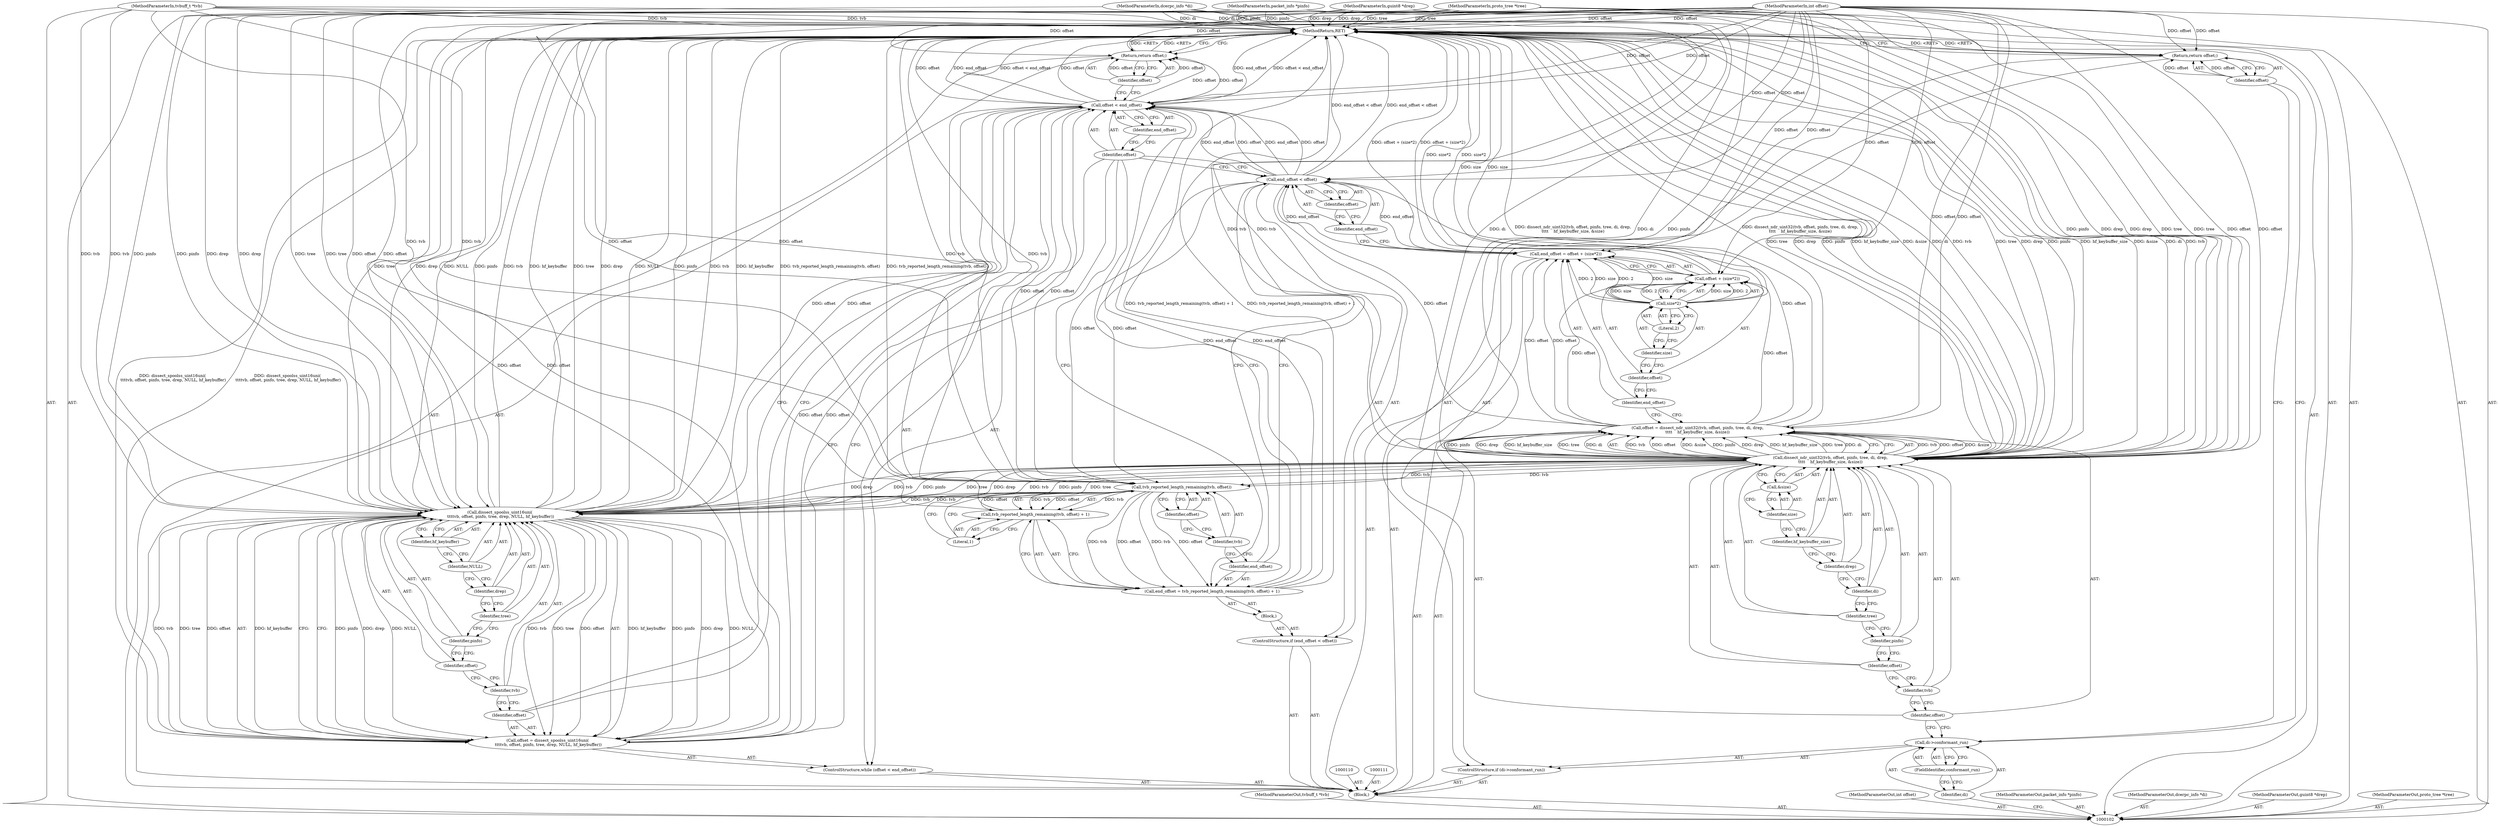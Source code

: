 digraph "1_wireshark_b4d16b4495b732888e12baf5b8a7e9bf2665e22b" {
"1000165" [label="(MethodReturn,RET)"];
"1000103" [label="(MethodParameterIn,tvbuff_t *tvb)"];
"1000231" [label="(MethodParameterOut,tvbuff_t *tvb)"];
"1000104" [label="(MethodParameterIn,int offset)"];
"1000232" [label="(MethodParameterOut,int offset)"];
"1000105" [label="(MethodParameterIn,packet_info *pinfo)"];
"1000233" [label="(MethodParameterOut,packet_info *pinfo)"];
"1000118" [label="(Call,offset = dissect_ndr_uint32(tvb, offset, pinfo, tree, di, drep,\n\t\t\t\t    hf_keybuffer_size, &size))"];
"1000119" [label="(Identifier,offset)"];
"1000120" [label="(Call,dissect_ndr_uint32(tvb, offset, pinfo, tree, di, drep,\n\t\t\t\t    hf_keybuffer_size, &size))"];
"1000121" [label="(Identifier,tvb)"];
"1000122" [label="(Identifier,offset)"];
"1000123" [label="(Identifier,pinfo)"];
"1000124" [label="(Identifier,tree)"];
"1000125" [label="(Identifier,di)"];
"1000126" [label="(Identifier,drep)"];
"1000128" [label="(Call,&size)"];
"1000129" [label="(Identifier,size)"];
"1000127" [label="(Identifier,hf_keybuffer_size)"];
"1000130" [label="(Call,end_offset = offset + (size*2))"];
"1000131" [label="(Identifier,end_offset)"];
"1000132" [label="(Call,offset + (size*2))"];
"1000133" [label="(Identifier,offset)"];
"1000134" [label="(Call,size*2)"];
"1000135" [label="(Identifier,size)"];
"1000136" [label="(Literal,2)"];
"1000137" [label="(ControlStructure,if (end_offset < offset))"];
"1000140" [label="(Identifier,offset)"];
"1000141" [label="(Block,)"];
"1000138" [label="(Call,end_offset < offset)"];
"1000139" [label="(Identifier,end_offset)"];
"1000107" [label="(MethodParameterIn,dcerpc_info *di)"];
"1000235" [label="(MethodParameterOut,dcerpc_info *di)"];
"1000108" [label="(MethodParameterIn,guint8 *drep)"];
"1000236" [label="(MethodParameterOut,guint8 *drep)"];
"1000106" [label="(MethodParameterIn,proto_tree *tree)"];
"1000234" [label="(MethodParameterOut,proto_tree *tree)"];
"1000144" [label="(Call,tvb_reported_length_remaining(tvb, offset) + 1)"];
"1000145" [label="(Call,tvb_reported_length_remaining(tvb, offset))"];
"1000142" [label="(Call,end_offset = tvb_reported_length_remaining(tvb, offset) + 1)"];
"1000143" [label="(Identifier,end_offset)"];
"1000146" [label="(Identifier,tvb)"];
"1000147" [label="(Identifier,offset)"];
"1000148" [label="(Literal,1)"];
"1000149" [label="(ControlStructure,while (offset < end_offset))"];
"1000152" [label="(Identifier,end_offset)"];
"1000150" [label="(Call,offset < end_offset)"];
"1000151" [label="(Identifier,offset)"];
"1000155" [label="(Call,dissect_spoolss_uint16uni(\n \t\t\ttvb, offset, pinfo, tree, drep, NULL, hf_keybuffer))"];
"1000153" [label="(Call,offset = dissect_spoolss_uint16uni(\n \t\t\ttvb, offset, pinfo, tree, drep, NULL, hf_keybuffer))"];
"1000154" [label="(Identifier,offset)"];
"1000158" [label="(Identifier,pinfo)"];
"1000159" [label="(Identifier,tree)"];
"1000160" [label="(Identifier,drep)"];
"1000161" [label="(Identifier,NULL)"];
"1000156" [label="(Identifier,tvb)"];
"1000162" [label="(Identifier,hf_keybuffer)"];
"1000157" [label="(Identifier,offset)"];
"1000163" [label="(Return,return offset;)"];
"1000164" [label="(Identifier,offset)"];
"1000109" [label="(Block,)"];
"1000112" [label="(ControlStructure,if (di->conformant_run))"];
"1000113" [label="(Call,di->conformant_run)"];
"1000114" [label="(Identifier,di)"];
"1000115" [label="(FieldIdentifier,conformant_run)"];
"1000116" [label="(Return,return offset;)"];
"1000117" [label="(Identifier,offset)"];
"1000165" -> "1000102"  [label="AST: "];
"1000165" -> "1000116"  [label="CFG: "];
"1000165" -> "1000163"  [label="CFG: "];
"1000155" -> "1000165"  [label="DDG: tree"];
"1000155" -> "1000165"  [label="DDG: drep"];
"1000155" -> "1000165"  [label="DDG: NULL"];
"1000155" -> "1000165"  [label="DDG: pinfo"];
"1000155" -> "1000165"  [label="DDG: tvb"];
"1000155" -> "1000165"  [label="DDG: hf_keybuffer"];
"1000120" -> "1000165"  [label="DDG: di"];
"1000120" -> "1000165"  [label="DDG: tvb"];
"1000120" -> "1000165"  [label="DDG: tree"];
"1000120" -> "1000165"  [label="DDG: drep"];
"1000120" -> "1000165"  [label="DDG: pinfo"];
"1000120" -> "1000165"  [label="DDG: hf_keybuffer_size"];
"1000120" -> "1000165"  [label="DDG: &size"];
"1000108" -> "1000165"  [label="DDG: drep"];
"1000104" -> "1000165"  [label="DDG: offset"];
"1000105" -> "1000165"  [label="DDG: pinfo"];
"1000150" -> "1000165"  [label="DDG: end_offset"];
"1000150" -> "1000165"  [label="DDG: offset < end_offset"];
"1000150" -> "1000165"  [label="DDG: offset"];
"1000144" -> "1000165"  [label="DDG: tvb_reported_length_remaining(tvb, offset)"];
"1000106" -> "1000165"  [label="DDG: tree"];
"1000107" -> "1000165"  [label="DDG: di"];
"1000130" -> "1000165"  [label="DDG: offset + (size*2)"];
"1000153" -> "1000165"  [label="DDG: dissect_spoolss_uint16uni(\n \t\t\ttvb, offset, pinfo, tree, drep, NULL, hf_keybuffer)"];
"1000142" -> "1000165"  [label="DDG: tvb_reported_length_remaining(tvb, offset) + 1"];
"1000132" -> "1000165"  [label="DDG: size*2"];
"1000103" -> "1000165"  [label="DDG: tvb"];
"1000134" -> "1000165"  [label="DDG: size"];
"1000118" -> "1000165"  [label="DDG: dissect_ndr_uint32(tvb, offset, pinfo, tree, di, drep,\n\t\t\t\t    hf_keybuffer_size, &size)"];
"1000138" -> "1000165"  [label="DDG: end_offset < offset"];
"1000145" -> "1000165"  [label="DDG: tvb"];
"1000116" -> "1000165"  [label="DDG: <RET>"];
"1000163" -> "1000165"  [label="DDG: <RET>"];
"1000103" -> "1000102"  [label="AST: "];
"1000103" -> "1000165"  [label="DDG: tvb"];
"1000103" -> "1000120"  [label="DDG: tvb"];
"1000103" -> "1000145"  [label="DDG: tvb"];
"1000103" -> "1000155"  [label="DDG: tvb"];
"1000231" -> "1000102"  [label="AST: "];
"1000104" -> "1000102"  [label="AST: "];
"1000104" -> "1000165"  [label="DDG: offset"];
"1000104" -> "1000116"  [label="DDG: offset"];
"1000104" -> "1000118"  [label="DDG: offset"];
"1000104" -> "1000120"  [label="DDG: offset"];
"1000104" -> "1000130"  [label="DDG: offset"];
"1000104" -> "1000132"  [label="DDG: offset"];
"1000104" -> "1000138"  [label="DDG: offset"];
"1000104" -> "1000145"  [label="DDG: offset"];
"1000104" -> "1000150"  [label="DDG: offset"];
"1000104" -> "1000153"  [label="DDG: offset"];
"1000104" -> "1000155"  [label="DDG: offset"];
"1000104" -> "1000163"  [label="DDG: offset"];
"1000232" -> "1000102"  [label="AST: "];
"1000105" -> "1000102"  [label="AST: "];
"1000105" -> "1000165"  [label="DDG: pinfo"];
"1000105" -> "1000120"  [label="DDG: pinfo"];
"1000105" -> "1000155"  [label="DDG: pinfo"];
"1000233" -> "1000102"  [label="AST: "];
"1000118" -> "1000109"  [label="AST: "];
"1000118" -> "1000120"  [label="CFG: "];
"1000119" -> "1000118"  [label="AST: "];
"1000120" -> "1000118"  [label="AST: "];
"1000131" -> "1000118"  [label="CFG: "];
"1000118" -> "1000165"  [label="DDG: dissect_ndr_uint32(tvb, offset, pinfo, tree, di, drep,\n\t\t\t\t    hf_keybuffer_size, &size)"];
"1000120" -> "1000118"  [label="DDG: tvb"];
"1000120" -> "1000118"  [label="DDG: offset"];
"1000120" -> "1000118"  [label="DDG: &size"];
"1000120" -> "1000118"  [label="DDG: pinfo"];
"1000120" -> "1000118"  [label="DDG: drep"];
"1000120" -> "1000118"  [label="DDG: hf_keybuffer_size"];
"1000120" -> "1000118"  [label="DDG: tree"];
"1000120" -> "1000118"  [label="DDG: di"];
"1000104" -> "1000118"  [label="DDG: offset"];
"1000118" -> "1000130"  [label="DDG: offset"];
"1000118" -> "1000132"  [label="DDG: offset"];
"1000118" -> "1000138"  [label="DDG: offset"];
"1000119" -> "1000118"  [label="AST: "];
"1000119" -> "1000113"  [label="CFG: "];
"1000121" -> "1000119"  [label="CFG: "];
"1000120" -> "1000118"  [label="AST: "];
"1000120" -> "1000128"  [label="CFG: "];
"1000121" -> "1000120"  [label="AST: "];
"1000122" -> "1000120"  [label="AST: "];
"1000123" -> "1000120"  [label="AST: "];
"1000124" -> "1000120"  [label="AST: "];
"1000125" -> "1000120"  [label="AST: "];
"1000126" -> "1000120"  [label="AST: "];
"1000127" -> "1000120"  [label="AST: "];
"1000128" -> "1000120"  [label="AST: "];
"1000118" -> "1000120"  [label="CFG: "];
"1000120" -> "1000165"  [label="DDG: di"];
"1000120" -> "1000165"  [label="DDG: tvb"];
"1000120" -> "1000165"  [label="DDG: tree"];
"1000120" -> "1000165"  [label="DDG: drep"];
"1000120" -> "1000165"  [label="DDG: pinfo"];
"1000120" -> "1000165"  [label="DDG: hf_keybuffer_size"];
"1000120" -> "1000165"  [label="DDG: &size"];
"1000120" -> "1000118"  [label="DDG: tvb"];
"1000120" -> "1000118"  [label="DDG: offset"];
"1000120" -> "1000118"  [label="DDG: &size"];
"1000120" -> "1000118"  [label="DDG: pinfo"];
"1000120" -> "1000118"  [label="DDG: drep"];
"1000120" -> "1000118"  [label="DDG: hf_keybuffer_size"];
"1000120" -> "1000118"  [label="DDG: tree"];
"1000120" -> "1000118"  [label="DDG: di"];
"1000103" -> "1000120"  [label="DDG: tvb"];
"1000104" -> "1000120"  [label="DDG: offset"];
"1000105" -> "1000120"  [label="DDG: pinfo"];
"1000106" -> "1000120"  [label="DDG: tree"];
"1000107" -> "1000120"  [label="DDG: di"];
"1000108" -> "1000120"  [label="DDG: drep"];
"1000120" -> "1000145"  [label="DDG: tvb"];
"1000120" -> "1000155"  [label="DDG: tvb"];
"1000120" -> "1000155"  [label="DDG: pinfo"];
"1000120" -> "1000155"  [label="DDG: tree"];
"1000120" -> "1000155"  [label="DDG: drep"];
"1000121" -> "1000120"  [label="AST: "];
"1000121" -> "1000119"  [label="CFG: "];
"1000122" -> "1000121"  [label="CFG: "];
"1000122" -> "1000120"  [label="AST: "];
"1000122" -> "1000121"  [label="CFG: "];
"1000123" -> "1000122"  [label="CFG: "];
"1000123" -> "1000120"  [label="AST: "];
"1000123" -> "1000122"  [label="CFG: "];
"1000124" -> "1000123"  [label="CFG: "];
"1000124" -> "1000120"  [label="AST: "];
"1000124" -> "1000123"  [label="CFG: "];
"1000125" -> "1000124"  [label="CFG: "];
"1000125" -> "1000120"  [label="AST: "];
"1000125" -> "1000124"  [label="CFG: "];
"1000126" -> "1000125"  [label="CFG: "];
"1000126" -> "1000120"  [label="AST: "];
"1000126" -> "1000125"  [label="CFG: "];
"1000127" -> "1000126"  [label="CFG: "];
"1000128" -> "1000120"  [label="AST: "];
"1000128" -> "1000129"  [label="CFG: "];
"1000129" -> "1000128"  [label="AST: "];
"1000120" -> "1000128"  [label="CFG: "];
"1000129" -> "1000128"  [label="AST: "];
"1000129" -> "1000127"  [label="CFG: "];
"1000128" -> "1000129"  [label="CFG: "];
"1000127" -> "1000120"  [label="AST: "];
"1000127" -> "1000126"  [label="CFG: "];
"1000129" -> "1000127"  [label="CFG: "];
"1000130" -> "1000109"  [label="AST: "];
"1000130" -> "1000132"  [label="CFG: "];
"1000131" -> "1000130"  [label="AST: "];
"1000132" -> "1000130"  [label="AST: "];
"1000139" -> "1000130"  [label="CFG: "];
"1000130" -> "1000165"  [label="DDG: offset + (size*2)"];
"1000118" -> "1000130"  [label="DDG: offset"];
"1000104" -> "1000130"  [label="DDG: offset"];
"1000134" -> "1000130"  [label="DDG: size"];
"1000134" -> "1000130"  [label="DDG: 2"];
"1000130" -> "1000138"  [label="DDG: end_offset"];
"1000131" -> "1000130"  [label="AST: "];
"1000131" -> "1000118"  [label="CFG: "];
"1000133" -> "1000131"  [label="CFG: "];
"1000132" -> "1000130"  [label="AST: "];
"1000132" -> "1000134"  [label="CFG: "];
"1000133" -> "1000132"  [label="AST: "];
"1000134" -> "1000132"  [label="AST: "];
"1000130" -> "1000132"  [label="CFG: "];
"1000132" -> "1000165"  [label="DDG: size*2"];
"1000118" -> "1000132"  [label="DDG: offset"];
"1000104" -> "1000132"  [label="DDG: offset"];
"1000134" -> "1000132"  [label="DDG: size"];
"1000134" -> "1000132"  [label="DDG: 2"];
"1000133" -> "1000132"  [label="AST: "];
"1000133" -> "1000131"  [label="CFG: "];
"1000135" -> "1000133"  [label="CFG: "];
"1000134" -> "1000132"  [label="AST: "];
"1000134" -> "1000136"  [label="CFG: "];
"1000135" -> "1000134"  [label="AST: "];
"1000136" -> "1000134"  [label="AST: "];
"1000132" -> "1000134"  [label="CFG: "];
"1000134" -> "1000165"  [label="DDG: size"];
"1000134" -> "1000130"  [label="DDG: size"];
"1000134" -> "1000130"  [label="DDG: 2"];
"1000134" -> "1000132"  [label="DDG: size"];
"1000134" -> "1000132"  [label="DDG: 2"];
"1000135" -> "1000134"  [label="AST: "];
"1000135" -> "1000133"  [label="CFG: "];
"1000136" -> "1000135"  [label="CFG: "];
"1000136" -> "1000134"  [label="AST: "];
"1000136" -> "1000135"  [label="CFG: "];
"1000134" -> "1000136"  [label="CFG: "];
"1000137" -> "1000109"  [label="AST: "];
"1000138" -> "1000137"  [label="AST: "];
"1000141" -> "1000137"  [label="AST: "];
"1000140" -> "1000138"  [label="AST: "];
"1000140" -> "1000139"  [label="CFG: "];
"1000138" -> "1000140"  [label="CFG: "];
"1000141" -> "1000137"  [label="AST: "];
"1000142" -> "1000141"  [label="AST: "];
"1000138" -> "1000137"  [label="AST: "];
"1000138" -> "1000140"  [label="CFG: "];
"1000139" -> "1000138"  [label="AST: "];
"1000140" -> "1000138"  [label="AST: "];
"1000143" -> "1000138"  [label="CFG: "];
"1000151" -> "1000138"  [label="CFG: "];
"1000138" -> "1000165"  [label="DDG: end_offset < offset"];
"1000130" -> "1000138"  [label="DDG: end_offset"];
"1000104" -> "1000138"  [label="DDG: offset"];
"1000118" -> "1000138"  [label="DDG: offset"];
"1000138" -> "1000145"  [label="DDG: offset"];
"1000138" -> "1000150"  [label="DDG: offset"];
"1000138" -> "1000150"  [label="DDG: end_offset"];
"1000139" -> "1000138"  [label="AST: "];
"1000139" -> "1000130"  [label="CFG: "];
"1000140" -> "1000139"  [label="CFG: "];
"1000107" -> "1000102"  [label="AST: "];
"1000107" -> "1000165"  [label="DDG: di"];
"1000107" -> "1000120"  [label="DDG: di"];
"1000235" -> "1000102"  [label="AST: "];
"1000108" -> "1000102"  [label="AST: "];
"1000108" -> "1000165"  [label="DDG: drep"];
"1000108" -> "1000120"  [label="DDG: drep"];
"1000108" -> "1000155"  [label="DDG: drep"];
"1000236" -> "1000102"  [label="AST: "];
"1000106" -> "1000102"  [label="AST: "];
"1000106" -> "1000165"  [label="DDG: tree"];
"1000106" -> "1000120"  [label="DDG: tree"];
"1000106" -> "1000155"  [label="DDG: tree"];
"1000234" -> "1000102"  [label="AST: "];
"1000144" -> "1000142"  [label="AST: "];
"1000144" -> "1000148"  [label="CFG: "];
"1000145" -> "1000144"  [label="AST: "];
"1000148" -> "1000144"  [label="AST: "];
"1000142" -> "1000144"  [label="CFG: "];
"1000144" -> "1000165"  [label="DDG: tvb_reported_length_remaining(tvb, offset)"];
"1000145" -> "1000144"  [label="DDG: tvb"];
"1000145" -> "1000144"  [label="DDG: offset"];
"1000145" -> "1000144"  [label="AST: "];
"1000145" -> "1000147"  [label="CFG: "];
"1000146" -> "1000145"  [label="AST: "];
"1000147" -> "1000145"  [label="AST: "];
"1000148" -> "1000145"  [label="CFG: "];
"1000145" -> "1000165"  [label="DDG: tvb"];
"1000145" -> "1000142"  [label="DDG: tvb"];
"1000145" -> "1000142"  [label="DDG: offset"];
"1000145" -> "1000144"  [label="DDG: tvb"];
"1000145" -> "1000144"  [label="DDG: offset"];
"1000120" -> "1000145"  [label="DDG: tvb"];
"1000103" -> "1000145"  [label="DDG: tvb"];
"1000138" -> "1000145"  [label="DDG: offset"];
"1000104" -> "1000145"  [label="DDG: offset"];
"1000145" -> "1000150"  [label="DDG: offset"];
"1000145" -> "1000155"  [label="DDG: tvb"];
"1000142" -> "1000141"  [label="AST: "];
"1000142" -> "1000144"  [label="CFG: "];
"1000143" -> "1000142"  [label="AST: "];
"1000144" -> "1000142"  [label="AST: "];
"1000151" -> "1000142"  [label="CFG: "];
"1000142" -> "1000165"  [label="DDG: tvb_reported_length_remaining(tvb, offset) + 1"];
"1000145" -> "1000142"  [label="DDG: tvb"];
"1000145" -> "1000142"  [label="DDG: offset"];
"1000142" -> "1000150"  [label="DDG: end_offset"];
"1000143" -> "1000142"  [label="AST: "];
"1000143" -> "1000138"  [label="CFG: "];
"1000146" -> "1000143"  [label="CFG: "];
"1000146" -> "1000145"  [label="AST: "];
"1000146" -> "1000143"  [label="CFG: "];
"1000147" -> "1000146"  [label="CFG: "];
"1000147" -> "1000145"  [label="AST: "];
"1000147" -> "1000146"  [label="CFG: "];
"1000145" -> "1000147"  [label="CFG: "];
"1000148" -> "1000144"  [label="AST: "];
"1000148" -> "1000145"  [label="CFG: "];
"1000144" -> "1000148"  [label="CFG: "];
"1000149" -> "1000109"  [label="AST: "];
"1000150" -> "1000149"  [label="AST: "];
"1000153" -> "1000149"  [label="AST: "];
"1000152" -> "1000150"  [label="AST: "];
"1000152" -> "1000151"  [label="CFG: "];
"1000150" -> "1000152"  [label="CFG: "];
"1000150" -> "1000149"  [label="AST: "];
"1000150" -> "1000152"  [label="CFG: "];
"1000151" -> "1000150"  [label="AST: "];
"1000152" -> "1000150"  [label="AST: "];
"1000154" -> "1000150"  [label="CFG: "];
"1000164" -> "1000150"  [label="CFG: "];
"1000150" -> "1000165"  [label="DDG: end_offset"];
"1000150" -> "1000165"  [label="DDG: offset < end_offset"];
"1000150" -> "1000165"  [label="DDG: offset"];
"1000138" -> "1000150"  [label="DDG: offset"];
"1000138" -> "1000150"  [label="DDG: end_offset"];
"1000153" -> "1000150"  [label="DDG: offset"];
"1000145" -> "1000150"  [label="DDG: offset"];
"1000104" -> "1000150"  [label="DDG: offset"];
"1000142" -> "1000150"  [label="DDG: end_offset"];
"1000150" -> "1000155"  [label="DDG: offset"];
"1000150" -> "1000163"  [label="DDG: offset"];
"1000151" -> "1000150"  [label="AST: "];
"1000151" -> "1000153"  [label="CFG: "];
"1000151" -> "1000142"  [label="CFG: "];
"1000151" -> "1000138"  [label="CFG: "];
"1000152" -> "1000151"  [label="CFG: "];
"1000155" -> "1000153"  [label="AST: "];
"1000155" -> "1000162"  [label="CFG: "];
"1000156" -> "1000155"  [label="AST: "];
"1000157" -> "1000155"  [label="AST: "];
"1000158" -> "1000155"  [label="AST: "];
"1000159" -> "1000155"  [label="AST: "];
"1000160" -> "1000155"  [label="AST: "];
"1000161" -> "1000155"  [label="AST: "];
"1000162" -> "1000155"  [label="AST: "];
"1000153" -> "1000155"  [label="CFG: "];
"1000155" -> "1000165"  [label="DDG: tree"];
"1000155" -> "1000165"  [label="DDG: drep"];
"1000155" -> "1000165"  [label="DDG: NULL"];
"1000155" -> "1000165"  [label="DDG: pinfo"];
"1000155" -> "1000165"  [label="DDG: tvb"];
"1000155" -> "1000165"  [label="DDG: hf_keybuffer"];
"1000155" -> "1000153"  [label="DDG: hf_keybuffer"];
"1000155" -> "1000153"  [label="DDG: pinfo"];
"1000155" -> "1000153"  [label="DDG: drep"];
"1000155" -> "1000153"  [label="DDG: NULL"];
"1000155" -> "1000153"  [label="DDG: tvb"];
"1000155" -> "1000153"  [label="DDG: tree"];
"1000155" -> "1000153"  [label="DDG: offset"];
"1000120" -> "1000155"  [label="DDG: tvb"];
"1000120" -> "1000155"  [label="DDG: pinfo"];
"1000120" -> "1000155"  [label="DDG: tree"];
"1000120" -> "1000155"  [label="DDG: drep"];
"1000145" -> "1000155"  [label="DDG: tvb"];
"1000103" -> "1000155"  [label="DDG: tvb"];
"1000150" -> "1000155"  [label="DDG: offset"];
"1000104" -> "1000155"  [label="DDG: offset"];
"1000105" -> "1000155"  [label="DDG: pinfo"];
"1000106" -> "1000155"  [label="DDG: tree"];
"1000108" -> "1000155"  [label="DDG: drep"];
"1000153" -> "1000149"  [label="AST: "];
"1000153" -> "1000155"  [label="CFG: "];
"1000154" -> "1000153"  [label="AST: "];
"1000155" -> "1000153"  [label="AST: "];
"1000151" -> "1000153"  [label="CFG: "];
"1000153" -> "1000165"  [label="DDG: dissect_spoolss_uint16uni(\n \t\t\ttvb, offset, pinfo, tree, drep, NULL, hf_keybuffer)"];
"1000153" -> "1000150"  [label="DDG: offset"];
"1000155" -> "1000153"  [label="DDG: hf_keybuffer"];
"1000155" -> "1000153"  [label="DDG: pinfo"];
"1000155" -> "1000153"  [label="DDG: drep"];
"1000155" -> "1000153"  [label="DDG: NULL"];
"1000155" -> "1000153"  [label="DDG: tvb"];
"1000155" -> "1000153"  [label="DDG: tree"];
"1000155" -> "1000153"  [label="DDG: offset"];
"1000104" -> "1000153"  [label="DDG: offset"];
"1000154" -> "1000153"  [label="AST: "];
"1000154" -> "1000150"  [label="CFG: "];
"1000156" -> "1000154"  [label="CFG: "];
"1000158" -> "1000155"  [label="AST: "];
"1000158" -> "1000157"  [label="CFG: "];
"1000159" -> "1000158"  [label="CFG: "];
"1000159" -> "1000155"  [label="AST: "];
"1000159" -> "1000158"  [label="CFG: "];
"1000160" -> "1000159"  [label="CFG: "];
"1000160" -> "1000155"  [label="AST: "];
"1000160" -> "1000159"  [label="CFG: "];
"1000161" -> "1000160"  [label="CFG: "];
"1000161" -> "1000155"  [label="AST: "];
"1000161" -> "1000160"  [label="CFG: "];
"1000162" -> "1000161"  [label="CFG: "];
"1000156" -> "1000155"  [label="AST: "];
"1000156" -> "1000154"  [label="CFG: "];
"1000157" -> "1000156"  [label="CFG: "];
"1000162" -> "1000155"  [label="AST: "];
"1000162" -> "1000161"  [label="CFG: "];
"1000155" -> "1000162"  [label="CFG: "];
"1000157" -> "1000155"  [label="AST: "];
"1000157" -> "1000156"  [label="CFG: "];
"1000158" -> "1000157"  [label="CFG: "];
"1000163" -> "1000109"  [label="AST: "];
"1000163" -> "1000164"  [label="CFG: "];
"1000164" -> "1000163"  [label="AST: "];
"1000165" -> "1000163"  [label="CFG: "];
"1000163" -> "1000165"  [label="DDG: <RET>"];
"1000164" -> "1000163"  [label="DDG: offset"];
"1000150" -> "1000163"  [label="DDG: offset"];
"1000104" -> "1000163"  [label="DDG: offset"];
"1000164" -> "1000163"  [label="AST: "];
"1000164" -> "1000150"  [label="CFG: "];
"1000163" -> "1000164"  [label="CFG: "];
"1000164" -> "1000163"  [label="DDG: offset"];
"1000109" -> "1000102"  [label="AST: "];
"1000110" -> "1000109"  [label="AST: "];
"1000111" -> "1000109"  [label="AST: "];
"1000112" -> "1000109"  [label="AST: "];
"1000118" -> "1000109"  [label="AST: "];
"1000130" -> "1000109"  [label="AST: "];
"1000137" -> "1000109"  [label="AST: "];
"1000149" -> "1000109"  [label="AST: "];
"1000163" -> "1000109"  [label="AST: "];
"1000112" -> "1000109"  [label="AST: "];
"1000113" -> "1000112"  [label="AST: "];
"1000116" -> "1000112"  [label="AST: "];
"1000113" -> "1000112"  [label="AST: "];
"1000113" -> "1000115"  [label="CFG: "];
"1000114" -> "1000113"  [label="AST: "];
"1000115" -> "1000113"  [label="AST: "];
"1000117" -> "1000113"  [label="CFG: "];
"1000119" -> "1000113"  [label="CFG: "];
"1000114" -> "1000113"  [label="AST: "];
"1000114" -> "1000102"  [label="CFG: "];
"1000115" -> "1000114"  [label="CFG: "];
"1000115" -> "1000113"  [label="AST: "];
"1000115" -> "1000114"  [label="CFG: "];
"1000113" -> "1000115"  [label="CFG: "];
"1000116" -> "1000112"  [label="AST: "];
"1000116" -> "1000117"  [label="CFG: "];
"1000117" -> "1000116"  [label="AST: "];
"1000165" -> "1000116"  [label="CFG: "];
"1000116" -> "1000165"  [label="DDG: <RET>"];
"1000117" -> "1000116"  [label="DDG: offset"];
"1000104" -> "1000116"  [label="DDG: offset"];
"1000117" -> "1000116"  [label="AST: "];
"1000117" -> "1000113"  [label="CFG: "];
"1000116" -> "1000117"  [label="CFG: "];
"1000117" -> "1000116"  [label="DDG: offset"];
}
